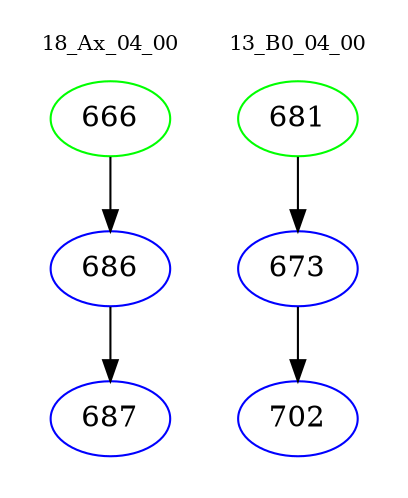 digraph{
subgraph cluster_0 {
color = white
label = "18_Ax_04_00";
fontsize=10;
T0_666 [label="666", color="green"]
T0_666 -> T0_686 [color="black"]
T0_686 [label="686", color="blue"]
T0_686 -> T0_687 [color="black"]
T0_687 [label="687", color="blue"]
}
subgraph cluster_1 {
color = white
label = "13_B0_04_00";
fontsize=10;
T1_681 [label="681", color="green"]
T1_681 -> T1_673 [color="black"]
T1_673 [label="673", color="blue"]
T1_673 -> T1_702 [color="black"]
T1_702 [label="702", color="blue"]
}
}
